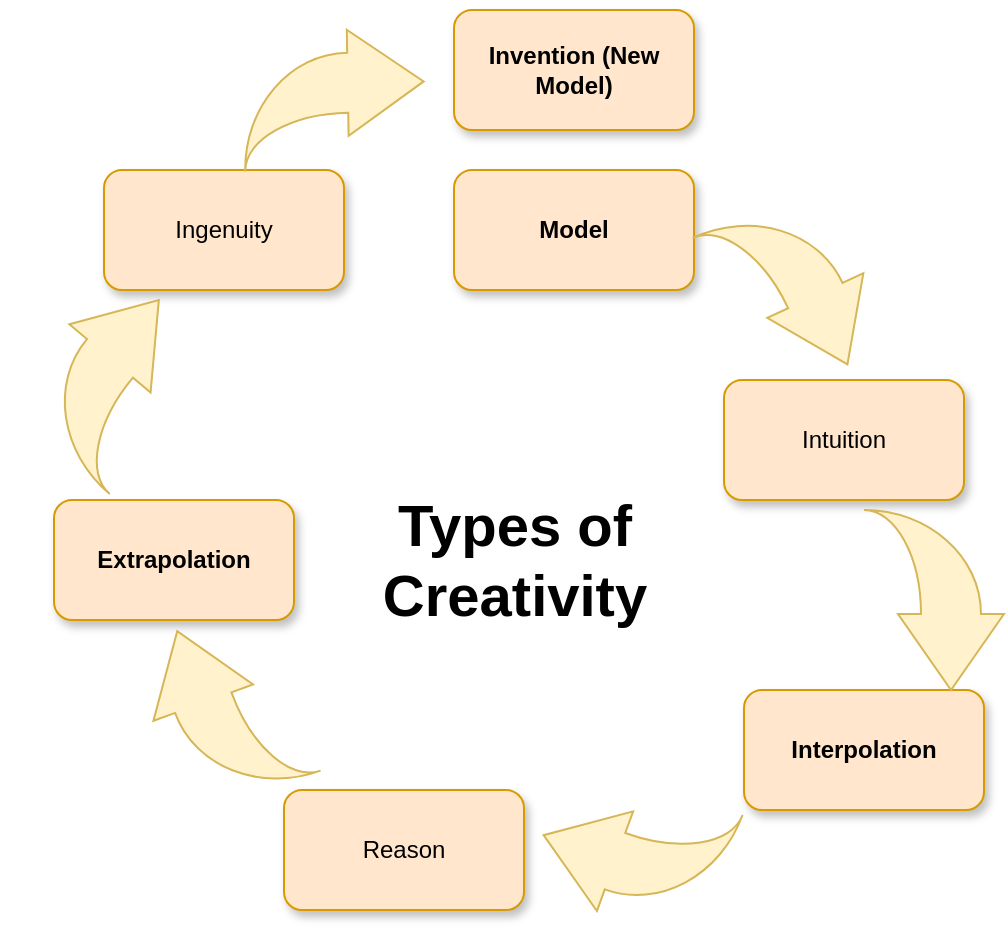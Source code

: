 <mxfile version="13.1.5" type="github">
  <diagram id="23cd3d57-70d3-aa07-4344-c8512c3c706a" name="Page-1">
    <mxGraphModel dx="817" dy="447" grid="1" gridSize="10" guides="1" tooltips="1" connect="1" arrows="1" fold="1" page="1" pageScale="1" pageWidth="850" pageHeight="1100" background="#ffffff" math="0" shadow="0">
      <root>
        <mxCell id="0" />
        <mxCell id="1" parent="0" />
        <mxCell id="2" value="&lt;b&gt;Invention (New Model)&lt;/b&gt;" style="rounded=1;whiteSpace=wrap;html=1;shadow=1;strokeColor=#d79b00;fillColor=#ffe6cc;align=center;" parent="1" vertex="1">
          <mxGeometry x="315" y="60" width="120" height="60" as="geometry" />
        </mxCell>
        <mxCell id="3" value="&lt;b&gt;Model&lt;/b&gt;" style="rounded=1;whiteSpace=wrap;html=1;shadow=1;strokeColor=#d79b00;fillColor=#ffe6cc;align=center;" parent="1" vertex="1">
          <mxGeometry x="315" y="140" width="120" height="60" as="geometry" />
        </mxCell>
        <mxCell id="4" value="Intuition" style="rounded=1;whiteSpace=wrap;html=1;shadow=1;strokeColor=#d79b00;fillColor=#ffe6cc;align=center;" parent="1" vertex="1">
          <mxGeometry x="450" y="245" width="120" height="60" as="geometry" />
        </mxCell>
        <mxCell id="5" value="&lt;b&gt;Interpolation&lt;/b&gt;" style="rounded=1;whiteSpace=wrap;html=1;shadow=1;strokeColor=#d79b00;fillColor=#ffe6cc;align=center;" parent="1" vertex="1">
          <mxGeometry x="460" y="400" width="120" height="60" as="geometry" />
        </mxCell>
        <mxCell id="6" value="Reason" style="rounded=1;whiteSpace=wrap;html=1;shadow=1;strokeColor=#d79b00;fillColor=#ffe6cc;align=center;" parent="1" vertex="1">
          <mxGeometry x="230" y="450" width="120" height="60" as="geometry" />
        </mxCell>
        <mxCell id="7" value="&lt;b&gt;Extrapolation&lt;/b&gt;" style="rounded=1;whiteSpace=wrap;html=1;shadow=1;strokeColor=#d79b00;fillColor=#ffe6cc;align=center;" parent="1" vertex="1">
          <mxGeometry x="115" y="305" width="120" height="60" as="geometry" />
        </mxCell>
        <mxCell id="8" value="Ingenuity" style="rounded=1;whiteSpace=wrap;html=1;shadow=1;strokeColor=#d79b00;fillColor=#ffe6cc;align=center;" parent="1" vertex="1">
          <mxGeometry x="140" y="140" width="120" height="60" as="geometry" />
        </mxCell>
        <mxCell id="14" value="" style="html=1;shadow=0;dashed=0;align=center;verticalAlign=middle;shape=mxgraph.arrows2.jumpInArrow;dy=15;dx=38;arrowHead=53;strokeColor=#d6b656;fillColor=#fff2cc;rotation=90;" parent="1" vertex="1">
          <mxGeometry x="510" y="320" width="90" height="70" as="geometry" />
        </mxCell>
        <mxCell id="16" value="" style="html=1;shadow=0;dashed=0;align=center;verticalAlign=middle;shape=mxgraph.arrows2.jumpInArrow;dy=15;dx=38;arrowHead=53;strokeColor=#d6b656;fillColor=#fff2cc;rotation=-110;" parent="1" vertex="1">
          <mxGeometry x="155" y="375" width="90" height="70" as="geometry" />
        </mxCell>
        <mxCell id="17" value="" style="html=1;shadow=0;dashed=0;align=center;verticalAlign=middle;shape=mxgraph.arrows2.jumpInArrow;dy=15;dx=38;arrowHead=53;strokeColor=#d6b656;fillColor=#fff2cc;rotation=-160;" parent="1" vertex="1">
          <mxGeometry x="360" y="445" width="90" height="70" as="geometry" />
        </mxCell>
        <mxCell id="18" value="" style="html=1;shadow=0;dashed=0;align=center;verticalAlign=middle;shape=mxgraph.arrows2.jumpInArrow;dy=15;dx=38;arrowHead=53;strokeColor=#d6b656;fillColor=#fff2cc;rotation=65;" parent="1" vertex="1">
          <mxGeometry x="440" y="165" width="90" height="70" as="geometry" />
        </mxCell>
        <mxCell id="19" value="" style="html=1;shadow=0;dashed=0;align=center;verticalAlign=middle;shape=mxgraph.arrows2.jumpInArrow;dy=15;dx=38;arrowHead=53;strokeColor=#d6b656;fillColor=#fff2cc;rotation=-50;" parent="1" vertex="1">
          <mxGeometry x="100" y="210" width="90" height="70" as="geometry" />
        </mxCell>
        <mxCell id="20" value="" style="html=1;shadow=0;dashed=0;align=center;verticalAlign=middle;shape=mxgraph.arrows2.jumpInArrow;dy=15;dx=38;arrowHead=53;strokeColor=#d6b656;fillColor=#fff2cc;rotation=-1;" parent="1" vertex="1">
          <mxGeometry x="210" y="70" width="90" height="70" as="geometry" />
        </mxCell>
        <mxCell id="bChAQrl60gi_PEvVmRCo-20" value="&lt;font style=&quot;font-size: 29px&quot;&gt;&lt;b&gt;Types of&lt;br&gt;Creativity&lt;br&gt;&lt;/b&gt;&lt;/font&gt;" style="text;html=1;align=center;verticalAlign=middle;resizable=0;points=[];autosize=1;" parent="1" vertex="1">
          <mxGeometry x="270" y="315" width="150" height="40" as="geometry" />
        </mxCell>
      </root>
    </mxGraphModel>
  </diagram>
</mxfile>
